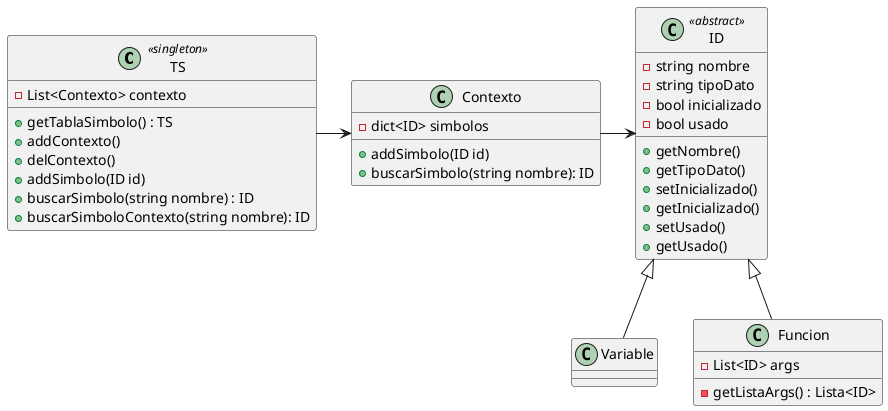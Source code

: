 @startuml TablaSimbolos

class TS <<singleton>> {
    - List<Contexto> contexto
    + getTablaSimbolo() : TS
    + addContexto()
    + delContexto()
    + addSimbolo(ID id)
    + buscarSimbolo(string nombre) : ID
    + buscarSimboloContexto(string nombre): ID
}

class Contexto {
    - dict<ID> simbolos
    + addSimbolo(ID id)
    + buscarSimbolo(string nombre): ID
}

class ID <<abstract>> {
    - string nombre
    - string tipoDato
    - bool inicializado
    - bool usado
    + getNombre()
    + getTipoDato()
    + setInicializado()
    + getInicializado()
    + setUsado()
    + getUsado()
}

class Variable {

}

class Funcion {
    - List<ID> args
    - getListaArgs() : Lista<ID>
}

TS -right-> Contexto
Contexto -right-> ID
ID <|-- Variable
ID <|-- Funcion

@enduml